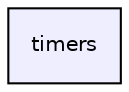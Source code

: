 digraph "timers" {
  compound=true
  node [ fontsize="10", fontname="Helvetica"];
  edge [ labelfontsize="10", labelfontname="Helvetica"];
  dir_5510cae0838ff3a7631dab9a081ae1e1 [shape=box, label="timers", style="filled", fillcolor="#eeeeff", pencolor="black", URL="dir_5510cae0838ff3a7631dab9a081ae1e1.html"];
}

